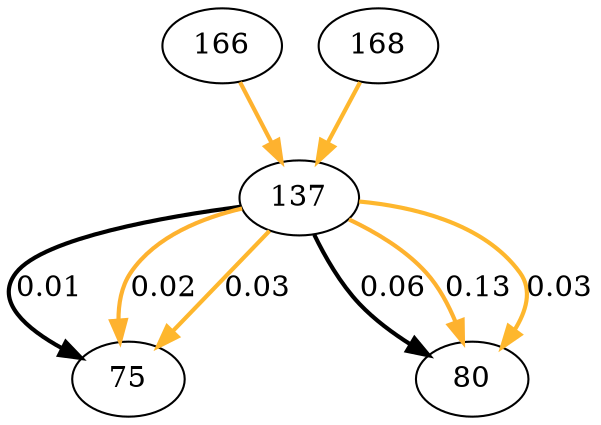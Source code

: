 digraph  {
166;
137;
75;
168;
80;
166 -> 137  [color="#feb22f", key=0, penwidth=2];
137 -> 75  [color=black, key=0, label="0.01", penwidth=2];
137 -> 75  [color="#feb22f", key=1, label="0.02", penwidth=2];
137 -> 75  [color="#feb72d", key=2, label="0.03", penwidth=2];
137 -> 80  [color=black, key=0, label="0.06", penwidth=2];
137 -> 80  [color="#feb22f", key=1, label="0.13", penwidth=2];
137 -> 80  [color="#feb72d", key=2, label="0.03", penwidth=2];
168 -> 137  [color="#feb72d", key=0, penwidth=2];
}
